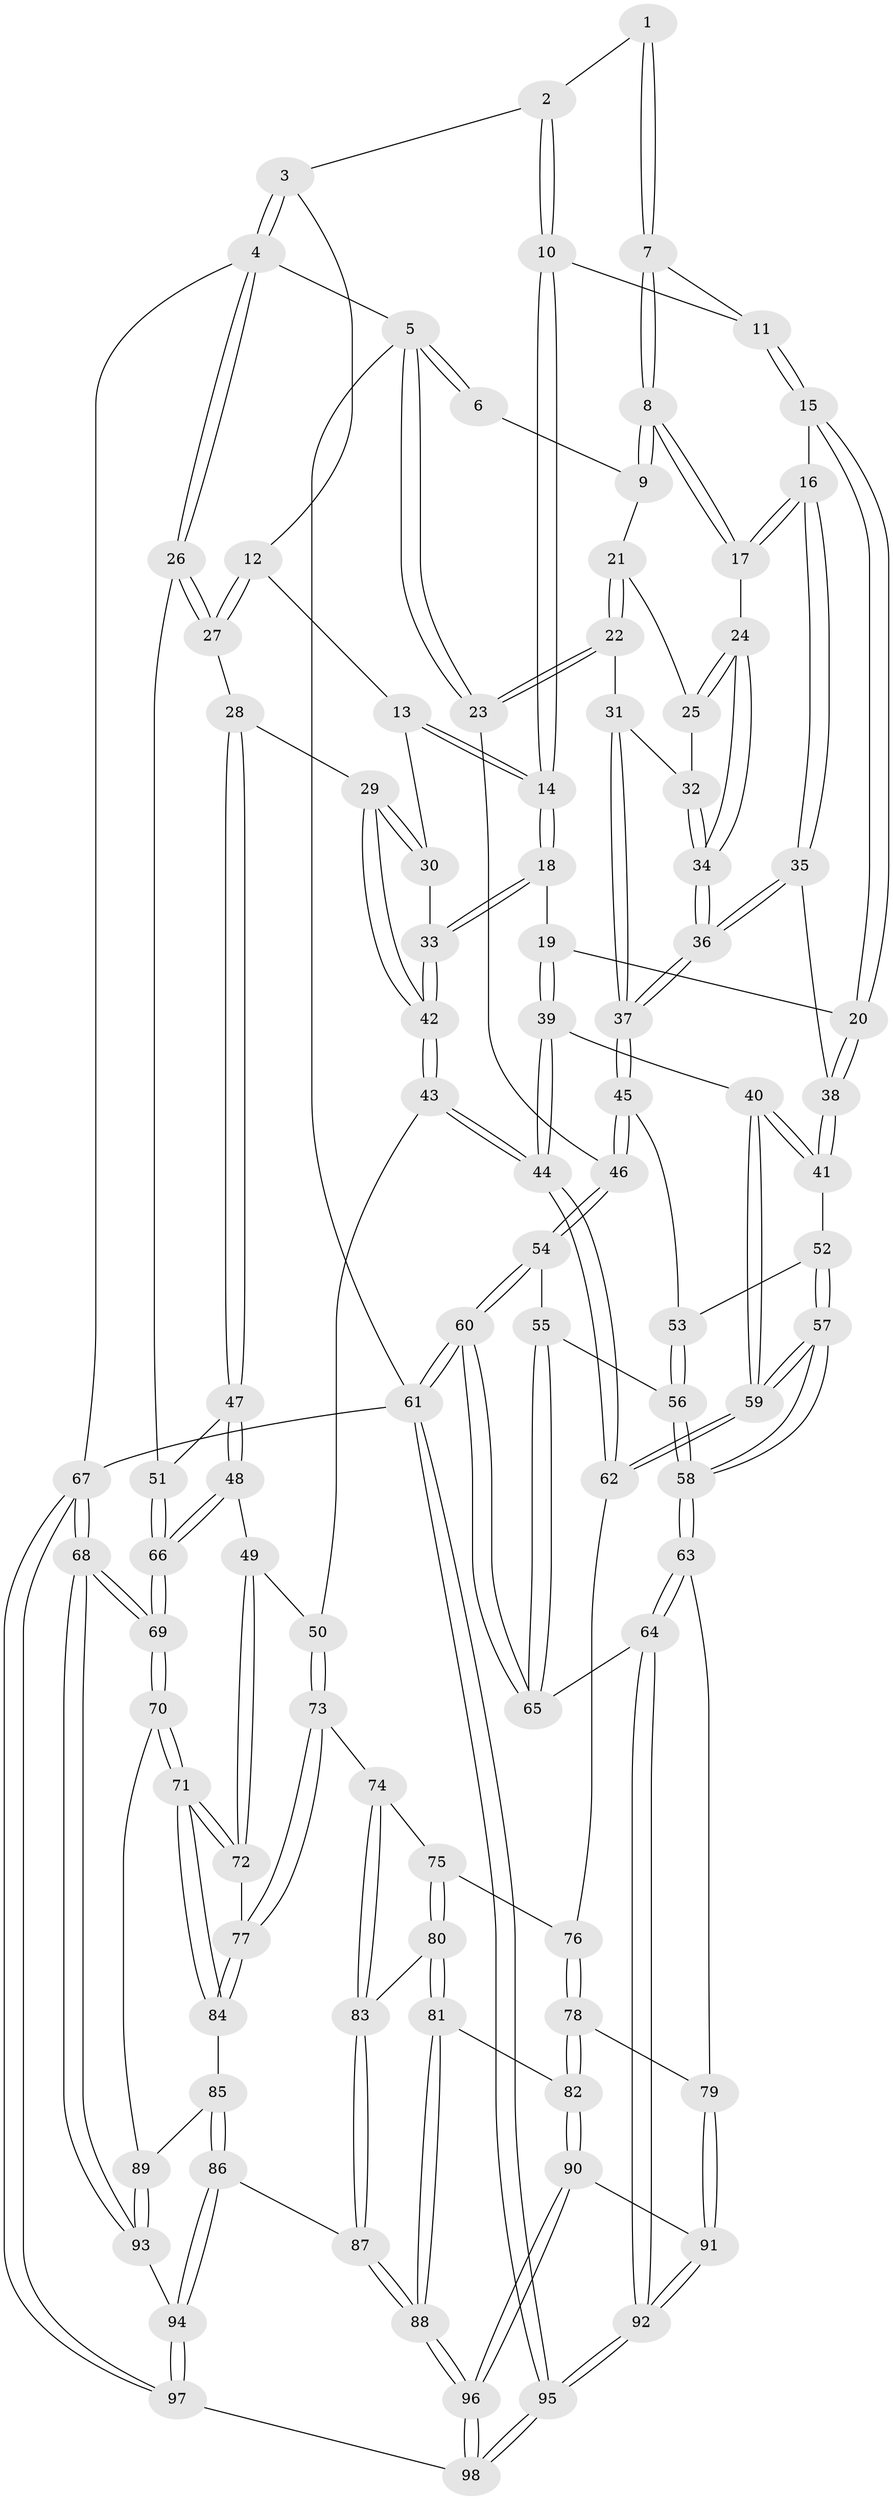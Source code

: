 // coarse degree distribution, {5: 0.3469387755102041, 6: 0.16326530612244897, 3: 0.1836734693877551, 4: 0.24489795918367346, 7: 0.04081632653061224, 8: 0.02040816326530612}
// Generated by graph-tools (version 1.1) at 2025/06/03/04/25 22:06:43]
// undirected, 98 vertices, 242 edges
graph export_dot {
graph [start="1"]
  node [color=gray90,style=filled];
  1 [pos="+0.3140551966518734+0"];
  2 [pos="+0.6175274442612791+0"];
  3 [pos="+0.9766209549491589+0"];
  4 [pos="+1+0"];
  5 [pos="+0+0"];
  6 [pos="+0.17160297905492886+0"];
  7 [pos="+0.3699577470892171+0.0618298608204394"];
  8 [pos="+0.3222597948252091+0.10837381112065761"];
  9 [pos="+0.20181565559694714+0.045167339363760405"];
  10 [pos="+0.6171192355460021+0"];
  11 [pos="+0.44830759824241007+0.06032576388216853"];
  12 [pos="+0.8893948562888341+0.07077679932991342"];
  13 [pos="+0.860611777312801+0.09338273139547232"];
  14 [pos="+0.6577576573375178+0.0403055102555348"];
  15 [pos="+0.4746373911550189+0.199455854210464"];
  16 [pos="+0.36112202514697006+0.1888131373996134"];
  17 [pos="+0.3303638781151625+0.15392078624751368"];
  18 [pos="+0.627801657736608+0.20966855603021586"];
  19 [pos="+0.5496471048280673+0.23178260932514308"];
  20 [pos="+0.5185942976976149+0.2271761656614164"];
  21 [pos="+0.18953239121047513+0.060680664556216214"];
  22 [pos="+0+0.16100012352798243"];
  23 [pos="+0+0.16514723694305758"];
  24 [pos="+0.24000172140630416+0.2065166041513635"];
  25 [pos="+0.18513969223189303+0.14273328986864897"];
  26 [pos="+1+0.09426341171461136"];
  27 [pos="+1+0.1104961696048608"];
  28 [pos="+0.8736216904492071+0.2662413050405122"];
  29 [pos="+0.8675758216941705+0.2628091751000385"];
  30 [pos="+0.8607861147929655+0.11631486203381487"];
  31 [pos="+0.07838934505286793+0.20352067926721124"];
  32 [pos="+0.1490370927175171+0.18195055813522623"];
  33 [pos="+0.647369762253011+0.22878343286787028"];
  34 [pos="+0.21620710529428944+0.27614270932791785"];
  35 [pos="+0.3331235128094905+0.28816914328141385"];
  36 [pos="+0.21258269360567328+0.3221619910458195"];
  37 [pos="+0.20502534867307176+0.3315886453692164"];
  38 [pos="+0.39359498297112916+0.3384639167804689"];
  39 [pos="+0.500947751515253+0.44071086676195664"];
  40 [pos="+0.4104879465978529+0.4172072771460114"];
  41 [pos="+0.4029510560000195+0.4085717229197528"];
  42 [pos="+0.6995572135102854+0.2820555438805851"];
  43 [pos="+0.6893485591741132+0.42678697558976186"];
  44 [pos="+0.575341517218467+0.5181064350166323"];
  45 [pos="+0.19942535595209335+0.34723481265029793"];
  46 [pos="+0+0.23692703341489807"];
  47 [pos="+0.8877767376501+0.27954394762406426"];
  48 [pos="+0.8796623915266861+0.5034753993599044"];
  49 [pos="+0.8690154904364014+0.5116104106507842"];
  50 [pos="+0.8631402824012524+0.5145313401265055"];
  51 [pos="+1+0.3286202143324219"];
  52 [pos="+0.2823373202398817+0.4122681228173963"];
  53 [pos="+0.1990834245555407+0.36307716159877124"];
  54 [pos="+0+0.4201389978893574"];
  55 [pos="+0.1307358785782147+0.45134709623164065"];
  56 [pos="+0.14538446768992586+0.4435703809058109"];
  57 [pos="+0.30989445211254724+0.5985245842121149"];
  58 [pos="+0.30921180334866816+0.5993080298424226"];
  59 [pos="+0.32101345386106195+0.5911005068200571"];
  60 [pos="+0+0.8942478970633778"];
  61 [pos="+0+1"];
  62 [pos="+0.5709408480257936+0.5526635251721187"];
  63 [pos="+0.28157415926276047+0.6851720990625054"];
  64 [pos="+0.2735819198985456+0.6880868774823282"];
  65 [pos="+0.09576999873336825+0.7132133586517918"];
  66 [pos="+1+0.47014166776962424"];
  67 [pos="+1+1"];
  68 [pos="+1+1"];
  69 [pos="+1+0.6841593958768616"];
  70 [pos="+1+0.6998911580917658"];
  71 [pos="+1+0.6883524054462401"];
  72 [pos="+0.9803519140174493+0.6463754948123497"];
  73 [pos="+0.8240825630748587+0.6112910917664395"];
  74 [pos="+0.7412021183087788+0.6413378597341711"];
  75 [pos="+0.5866322607441016+0.5807019056290642"];
  76 [pos="+0.5723870300483422+0.5575152086032493"];
  77 [pos="+0.853480298461272+0.6638894798746325"];
  78 [pos="+0.4038446315875942+0.7304575433468621"];
  79 [pos="+0.28680516936535955+0.6888173499649064"];
  80 [pos="+0.5827417259998474+0.694404927833435"];
  81 [pos="+0.5551176724424244+0.8069748333221544"];
  82 [pos="+0.5007429165510694+0.8186758449735692"];
  83 [pos="+0.7232976520859403+0.7273232701391301"];
  84 [pos="+0.8646350911272163+0.6959698686188905"];
  85 [pos="+0.8650752008189785+0.7214200346499754"];
  86 [pos="+0.7363113025205293+0.8386105149069341"];
  87 [pos="+0.7313229105308554+0.8371029672760599"];
  88 [pos="+0.6478748329086481+0.8560752284602474"];
  89 [pos="+0.9295481676231317+0.7893350330788153"];
  90 [pos="+0.4543107754250503+0.894381592108608"];
  91 [pos="+0.36511518702218165+0.9526874340911217"];
  92 [pos="+0.22471813817909944+1"];
  93 [pos="+0.9185107179726036+0.8902744988454038"];
  94 [pos="+0.8167527146431994+0.9094736947233637"];
  95 [pos="+0.15058540206217097+1"];
  96 [pos="+0.6108103268612853+1"];
  97 [pos="+0.7554034159331118+1"];
  98 [pos="+0.6291747549463971+1"];
  1 -- 2;
  1 -- 7;
  1 -- 7;
  2 -- 3;
  2 -- 10;
  2 -- 10;
  3 -- 4;
  3 -- 4;
  3 -- 12;
  4 -- 5;
  4 -- 26;
  4 -- 26;
  4 -- 67;
  5 -- 6;
  5 -- 6;
  5 -- 23;
  5 -- 23;
  5 -- 61;
  6 -- 9;
  7 -- 8;
  7 -- 8;
  7 -- 11;
  8 -- 9;
  8 -- 9;
  8 -- 17;
  8 -- 17;
  9 -- 21;
  10 -- 11;
  10 -- 14;
  10 -- 14;
  11 -- 15;
  11 -- 15;
  12 -- 13;
  12 -- 27;
  12 -- 27;
  13 -- 14;
  13 -- 14;
  13 -- 30;
  14 -- 18;
  14 -- 18;
  15 -- 16;
  15 -- 20;
  15 -- 20;
  16 -- 17;
  16 -- 17;
  16 -- 35;
  16 -- 35;
  17 -- 24;
  18 -- 19;
  18 -- 33;
  18 -- 33;
  19 -- 20;
  19 -- 39;
  19 -- 39;
  20 -- 38;
  20 -- 38;
  21 -- 22;
  21 -- 22;
  21 -- 25;
  22 -- 23;
  22 -- 23;
  22 -- 31;
  23 -- 46;
  24 -- 25;
  24 -- 25;
  24 -- 34;
  24 -- 34;
  25 -- 32;
  26 -- 27;
  26 -- 27;
  26 -- 51;
  27 -- 28;
  28 -- 29;
  28 -- 47;
  28 -- 47;
  29 -- 30;
  29 -- 30;
  29 -- 42;
  29 -- 42;
  30 -- 33;
  31 -- 32;
  31 -- 37;
  31 -- 37;
  32 -- 34;
  32 -- 34;
  33 -- 42;
  33 -- 42;
  34 -- 36;
  34 -- 36;
  35 -- 36;
  35 -- 36;
  35 -- 38;
  36 -- 37;
  36 -- 37;
  37 -- 45;
  37 -- 45;
  38 -- 41;
  38 -- 41;
  39 -- 40;
  39 -- 44;
  39 -- 44;
  40 -- 41;
  40 -- 41;
  40 -- 59;
  40 -- 59;
  41 -- 52;
  42 -- 43;
  42 -- 43;
  43 -- 44;
  43 -- 44;
  43 -- 50;
  44 -- 62;
  44 -- 62;
  45 -- 46;
  45 -- 46;
  45 -- 53;
  46 -- 54;
  46 -- 54;
  47 -- 48;
  47 -- 48;
  47 -- 51;
  48 -- 49;
  48 -- 66;
  48 -- 66;
  49 -- 50;
  49 -- 72;
  49 -- 72;
  50 -- 73;
  50 -- 73;
  51 -- 66;
  51 -- 66;
  52 -- 53;
  52 -- 57;
  52 -- 57;
  53 -- 56;
  53 -- 56;
  54 -- 55;
  54 -- 60;
  54 -- 60;
  55 -- 56;
  55 -- 65;
  55 -- 65;
  56 -- 58;
  56 -- 58;
  57 -- 58;
  57 -- 58;
  57 -- 59;
  57 -- 59;
  58 -- 63;
  58 -- 63;
  59 -- 62;
  59 -- 62;
  60 -- 61;
  60 -- 61;
  60 -- 65;
  60 -- 65;
  61 -- 95;
  61 -- 95;
  61 -- 67;
  62 -- 76;
  63 -- 64;
  63 -- 64;
  63 -- 79;
  64 -- 65;
  64 -- 92;
  64 -- 92;
  66 -- 69;
  66 -- 69;
  67 -- 68;
  67 -- 68;
  67 -- 97;
  67 -- 97;
  68 -- 69;
  68 -- 69;
  68 -- 93;
  68 -- 93;
  69 -- 70;
  69 -- 70;
  70 -- 71;
  70 -- 71;
  70 -- 89;
  71 -- 72;
  71 -- 72;
  71 -- 84;
  71 -- 84;
  72 -- 77;
  73 -- 74;
  73 -- 77;
  73 -- 77;
  74 -- 75;
  74 -- 83;
  74 -- 83;
  75 -- 76;
  75 -- 80;
  75 -- 80;
  76 -- 78;
  76 -- 78;
  77 -- 84;
  77 -- 84;
  78 -- 79;
  78 -- 82;
  78 -- 82;
  79 -- 91;
  79 -- 91;
  80 -- 81;
  80 -- 81;
  80 -- 83;
  81 -- 82;
  81 -- 88;
  81 -- 88;
  82 -- 90;
  82 -- 90;
  83 -- 87;
  83 -- 87;
  84 -- 85;
  85 -- 86;
  85 -- 86;
  85 -- 89;
  86 -- 87;
  86 -- 94;
  86 -- 94;
  87 -- 88;
  87 -- 88;
  88 -- 96;
  88 -- 96;
  89 -- 93;
  89 -- 93;
  90 -- 91;
  90 -- 96;
  90 -- 96;
  91 -- 92;
  91 -- 92;
  92 -- 95;
  92 -- 95;
  93 -- 94;
  94 -- 97;
  94 -- 97;
  95 -- 98;
  95 -- 98;
  96 -- 98;
  96 -- 98;
  97 -- 98;
}
